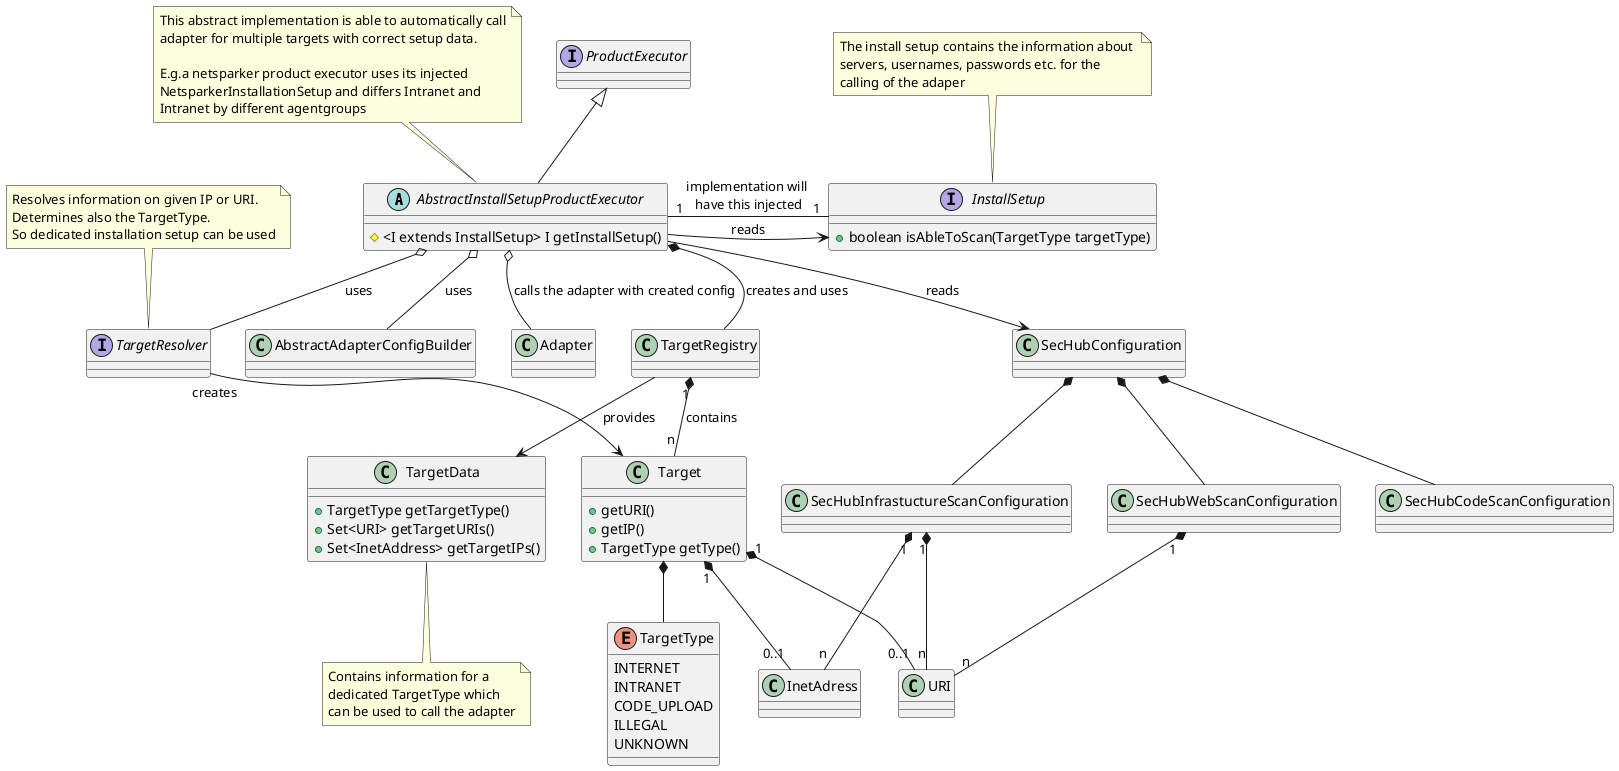 // SPDX-License-Identifier: MIT
@startuml

abstract class AbstractInstallSetupProductExecutor{
   # <I extends InstallSetup> I getInstallSetup()
}
interface ProductExecutor
interface InstallSetup{
    + boolean isAbleToScan(TargetType targetType)
}
interface TargetResolver
class TargetRegistry
class SecHubWebScanConfiguration
class SecHubInfrastuctureScanConfiguration

class Target{
  + getURI()
  + getIP()
  + TargetType getType()
}
class TargetData{
    + TargetType getTargetType()
    + Set<URI> getTargetURIs()
    + Set<InetAddress> getTargetIPs()
}
enum TargetType {
  INTERNET
  INTRANET
  CODE_UPLOAD
  ILLEGAL
  UNKNOWN
}

ProductExecutor <|-- AbstractInstallSetupProductExecutor
AbstractInstallSetupProductExecutor o-- TargetResolver : uses
AbstractInstallSetupProductExecutor o-- AbstractAdapterConfigBuilder: uses
AbstractInstallSetupProductExecutor o-- Adapter: calls the adapter with created config
AbstractInstallSetupProductExecutor "1" - "1" InstallSetup : implementation will \nhave this injected
AbstractInstallSetupProductExecutor --> InstallSetup : reads
AbstractInstallSetupProductExecutor *-- TargetRegistry: creates and uses

TargetRegistry "1" *-- "n" Target : contains
TargetRegistry --> TargetData : provides
TargetResolver "creates" --> Target
Target *-- TargetType
Target "1" *-- "0..1" URI
Target "1" *-- "0..1" InetAdress
AbstractInstallSetupProductExecutor --> SecHubConfiguration : reads

SecHubConfiguration *-- SecHubWebScanConfiguration
SecHubConfiguration *-- SecHubInfrastuctureScanConfiguration
SecHubConfiguration *-- SecHubCodeScanConfiguration

SecHubWebScanConfiguration "1" *-- "n" URI
SecHubInfrastuctureScanConfiguration "1" *-- "n" URI
SecHubInfrastuctureScanConfiguration "1" *-- "n" InetAdress

note top of TargetResolver: Resolves information on given IP or URI.\nDetermines also the TargetType.\nSo dedicated installation setup can be used
note bottom of TargetData: Contains information for a \ndedicated TargetType which\ncan be used to call the adapter

note top of AbstractInstallSetupProductExecutor: This abstract implementation is able to automatically call\nadapter for multiple targets with correct setup data.\n\nE.g.a netsparker product executor uses its injected\nNetsparkerInstallationSetup and differs Intranet and \nIntranet by different agentgroups
note top of InstallSetup : The install setup contains the information about \nservers, usernames, passwords etc. for the\ncalling of the adaper
@enduml